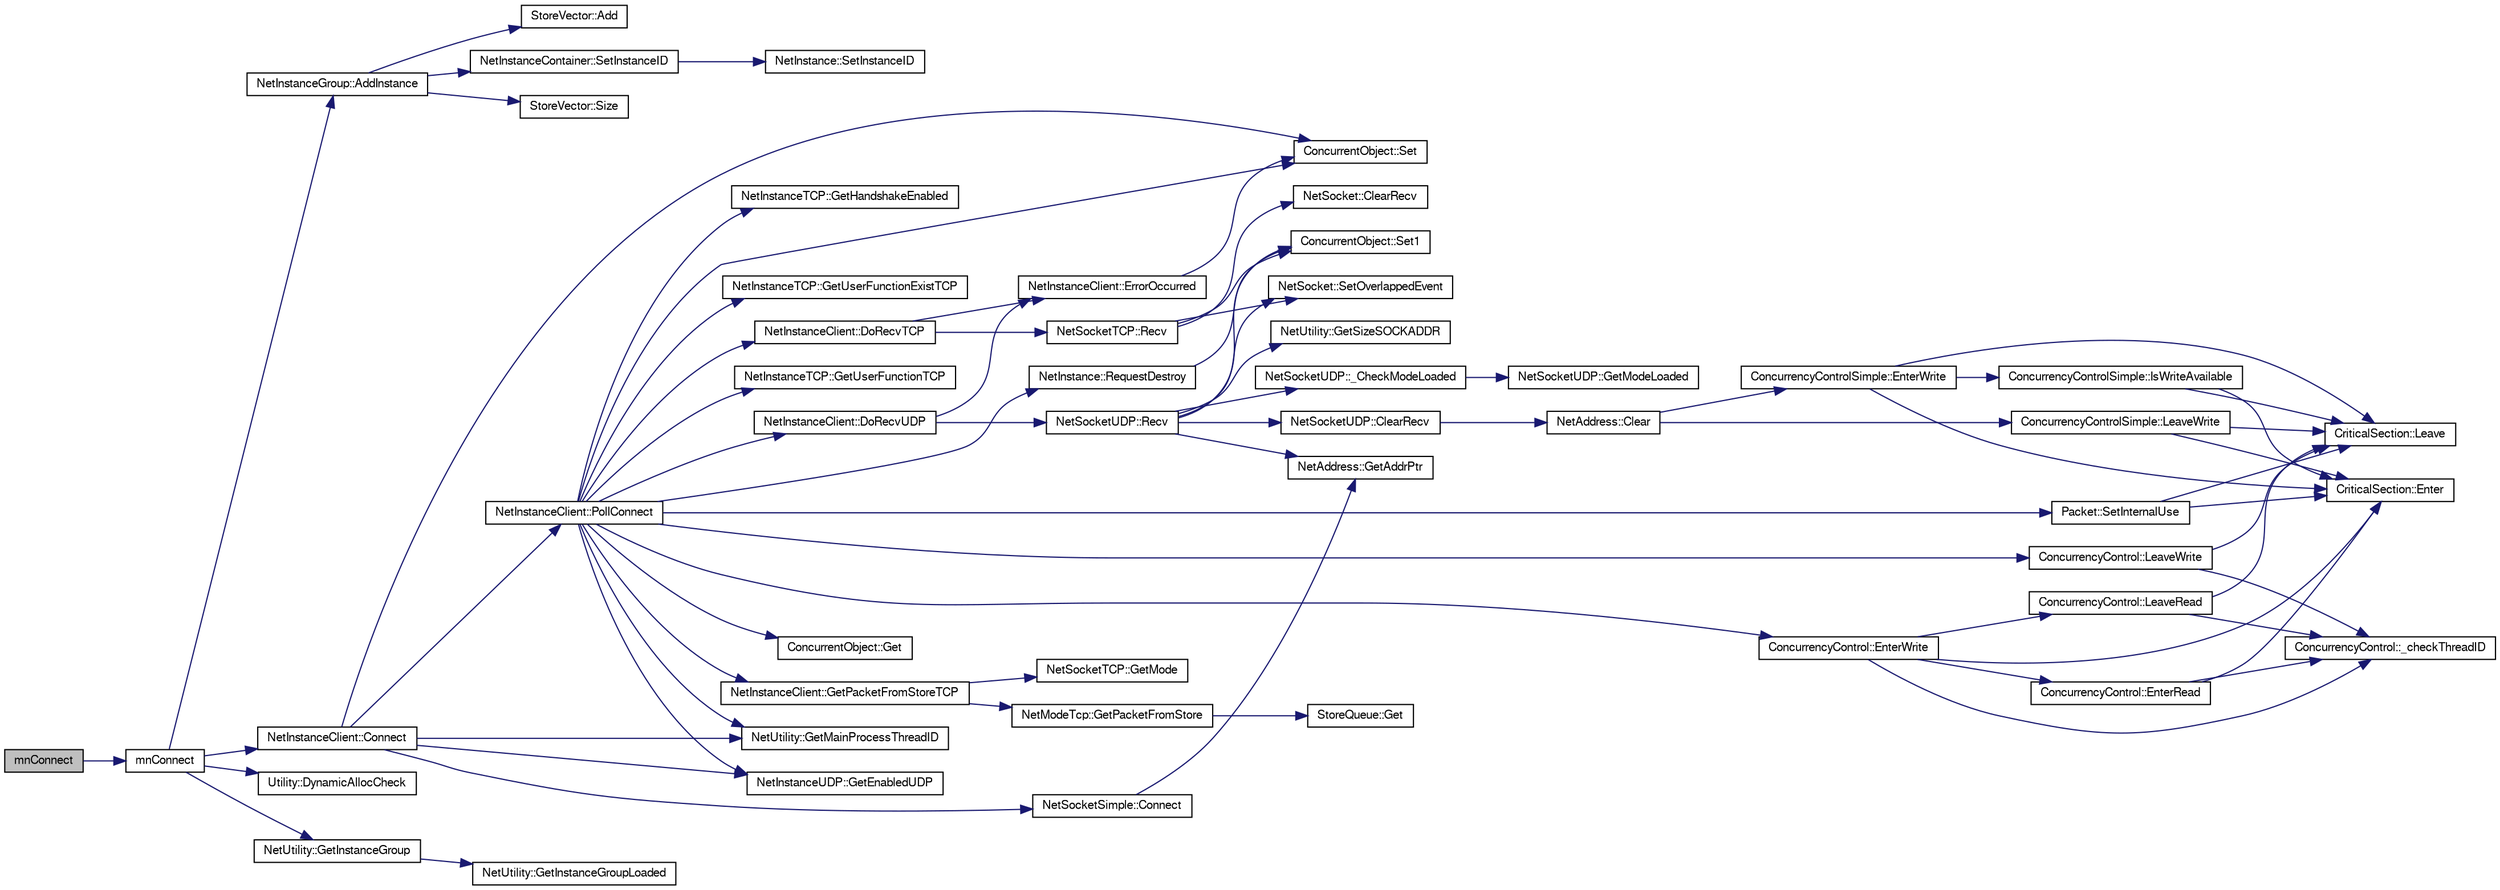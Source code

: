 digraph G
{
  edge [fontname="FreeSans",fontsize="10",labelfontname="FreeSans",labelfontsize="10"];
  node [fontname="FreeSans",fontsize="10",shape=record];
  rankdir=LR;
  Node1 [label="mnConnect",height=0.2,width=0.4,color="black", fillcolor="grey75", style="filled" fontcolor="black"];
  Node1 -> Node2 [color="midnightblue",fontsize="10",style="solid"];
  Node2 [label="mnConnect",height=0.2,width=0.4,color="black", fillcolor="white", style="filled",URL="$group__proc_commands.html#ga6ffd3536c34f39d9cacd3eb06cf41d79"];
  Node2 -> Node3 [color="midnightblue",fontsize="10",style="solid"];
  Node3 [label="NetInstanceGroup::AddInstance",height=0.2,width=0.4,color="black", fillcolor="white", style="filled",URL="$class_net_instance_group.html#ad3e6af3b7f2175988a12cd4b668bcae1"];
  Node3 -> Node4 [color="midnightblue",fontsize="10",style="solid"];
  Node4 [label="StoreVector::Add",height=0.2,width=0.4,color="black", fillcolor="white", style="filled",URL="$class_store_vector.html#a07a7e6134d31a35343ab10d474bb7990"];
  Node3 -> Node5 [color="midnightblue",fontsize="10",style="solid"];
  Node5 [label="NetInstanceContainer::SetInstanceID",height=0.2,width=0.4,color="black", fillcolor="white", style="filled",URL="$class_net_instance_container.html#a6d80165ab3abb1fdbef2d0350b31cb95"];
  Node5 -> Node6 [color="midnightblue",fontsize="10",style="solid"];
  Node6 [label="NetInstance::SetInstanceID",height=0.2,width=0.4,color="black", fillcolor="white", style="filled",URL="$class_net_instance.html#aecf5ccfc0448e938cfb2bb1387725393"];
  Node3 -> Node7 [color="midnightblue",fontsize="10",style="solid"];
  Node7 [label="StoreVector::Size",height=0.2,width=0.4,color="black", fillcolor="white", style="filled",URL="$class_store_vector.html#a161dc8c23affc6290c7dced3f1b77382"];
  Node2 -> Node8 [color="midnightblue",fontsize="10",style="solid"];
  Node8 [label="NetInstanceClient::Connect",height=0.2,width=0.4,color="black", fillcolor="white", style="filled",URL="$class_net_instance_client.html#aa4d84041c68b70e4a32c37d31311ca96"];
  Node8 -> Node9 [color="midnightblue",fontsize="10",style="solid"];
  Node9 [label="NetSocketSimple::Connect",height=0.2,width=0.4,color="black", fillcolor="white", style="filled",URL="$class_net_socket_simple.html#a8b3d61a80b904f12791144ba336cf37b"];
  Node9 -> Node10 [color="midnightblue",fontsize="10",style="solid"];
  Node10 [label="NetAddress::GetAddrPtr",height=0.2,width=0.4,color="black", fillcolor="white", style="filled",URL="$class_net_address.html#a04fbd8740465d5d64ab8bec440b7f0a1"];
  Node8 -> Node11 [color="midnightblue",fontsize="10",style="solid"];
  Node11 [label="NetInstanceUDP::GetEnabledUDP",height=0.2,width=0.4,color="black", fillcolor="white", style="filled",URL="$class_net_instance_u_d_p.html#a0b6d789a0d44bc02a8661dcfc0f62ff6"];
  Node8 -> Node12 [color="midnightblue",fontsize="10",style="solid"];
  Node12 [label="NetUtility::GetMainProcessThreadID",height=0.2,width=0.4,color="black", fillcolor="white", style="filled",URL="$class_net_utility.html#aca0bbea45a7bc232fdb88505f97cc016"];
  Node8 -> Node13 [color="midnightblue",fontsize="10",style="solid"];
  Node13 [label="NetInstanceClient::PollConnect",height=0.2,width=0.4,color="black", fillcolor="white", style="filled",URL="$class_net_instance_client.html#a9f96ef6d39ce2b6a23e3a1f7fa13599f"];
  Node13 -> Node14 [color="midnightblue",fontsize="10",style="solid"];
  Node14 [label="NetInstanceClient::DoRecvTCP",height=0.2,width=0.4,color="black", fillcolor="white", style="filled",URL="$class_net_instance_client.html#aa7a320e67c52833c892d95f858714c16"];
  Node14 -> Node15 [color="midnightblue",fontsize="10",style="solid"];
  Node15 [label="NetInstanceClient::ErrorOccurred",height=0.2,width=0.4,color="black", fillcolor="white", style="filled",URL="$class_net_instance_client.html#af946cb906d2ebec59e4434402e904aa0"];
  Node15 -> Node16 [color="midnightblue",fontsize="10",style="solid"];
  Node16 [label="ConcurrentObject::Set",height=0.2,width=0.4,color="black", fillcolor="white", style="filled",URL="$class_concurrent_object.html#a4f1186583a52ef522d3820b4a755fa82"];
  Node14 -> Node17 [color="midnightblue",fontsize="10",style="solid"];
  Node17 [label="NetSocketTCP::Recv",height=0.2,width=0.4,color="black", fillcolor="white", style="filled",URL="$class_net_socket_t_c_p.html#a11891910910477cf1eba5fffef8bda52"];
  Node17 -> Node18 [color="midnightblue",fontsize="10",style="solid"];
  Node18 [label="NetSocket::ClearRecv",height=0.2,width=0.4,color="black", fillcolor="white", style="filled",URL="$class_net_socket.html#ad085ef45c567752aae4457f7945b46aa"];
  Node17 -> Node19 [color="midnightblue",fontsize="10",style="solid"];
  Node19 [label="ConcurrentObject::Set1",height=0.2,width=0.4,color="black", fillcolor="white", style="filled",URL="$class_concurrent_object.html#a99fa686c1846bf4b6e5e07f7a0abde53"];
  Node17 -> Node20 [color="midnightblue",fontsize="10",style="solid"];
  Node20 [label="NetSocket::SetOverlappedEvent",height=0.2,width=0.4,color="black", fillcolor="white", style="filled",URL="$class_net_socket.html#aa14fc712ec285e4db1a0c84e25d3f135"];
  Node13 -> Node21 [color="midnightblue",fontsize="10",style="solid"];
  Node21 [label="NetInstanceClient::DoRecvUDP",height=0.2,width=0.4,color="black", fillcolor="white", style="filled",URL="$class_net_instance_client.html#abb7f3bdf61b0492b6c3db2bae0104a0f"];
  Node21 -> Node15 [color="midnightblue",fontsize="10",style="solid"];
  Node21 -> Node22 [color="midnightblue",fontsize="10",style="solid"];
  Node22 [label="NetSocketUDP::Recv",height=0.2,width=0.4,color="black", fillcolor="white", style="filled",URL="$class_net_socket_u_d_p.html#a5b7438968a34510997e9db862e00139b"];
  Node22 -> Node23 [color="midnightblue",fontsize="10",style="solid"];
  Node23 [label="NetSocketUDP::_CheckModeLoaded",height=0.2,width=0.4,color="black", fillcolor="white", style="filled",URL="$class_net_socket_u_d_p.html#ae662914a3555b1f44b707f76e7c21c4f"];
  Node23 -> Node24 [color="midnightblue",fontsize="10",style="solid"];
  Node24 [label="NetSocketUDP::GetModeLoaded",height=0.2,width=0.4,color="black", fillcolor="white", style="filled",URL="$class_net_socket_u_d_p.html#a499d202ab574a2b4eee0bb74affb7803"];
  Node22 -> Node25 [color="midnightblue",fontsize="10",style="solid"];
  Node25 [label="NetSocketUDP::ClearRecv",height=0.2,width=0.4,color="black", fillcolor="white", style="filled",URL="$class_net_socket_u_d_p.html#ad6c506ea179efce7d353b9f0735e2706"];
  Node25 -> Node26 [color="midnightblue",fontsize="10",style="solid"];
  Node26 [label="NetAddress::Clear",height=0.2,width=0.4,color="black", fillcolor="white", style="filled",URL="$class_net_address.html#aa40e06b0ef2fdf05016f62857121c3b8"];
  Node26 -> Node27 [color="midnightblue",fontsize="10",style="solid"];
  Node27 [label="ConcurrencyControlSimple::EnterWrite",height=0.2,width=0.4,color="black", fillcolor="white", style="filled",URL="$class_concurrency_control_simple.html#a0ed58a5f089ec4f50b81dc9c14aaa165"];
  Node27 -> Node28 [color="midnightblue",fontsize="10",style="solid"];
  Node28 [label="CriticalSection::Enter",height=0.2,width=0.4,color="black", fillcolor="white", style="filled",URL="$class_critical_section.html#a509be5342b2f07ae06e1af5d9e08b871"];
  Node27 -> Node29 [color="midnightblue",fontsize="10",style="solid"];
  Node29 [label="ConcurrencyControlSimple::IsWriteAvailable",height=0.2,width=0.4,color="black", fillcolor="white", style="filled",URL="$class_concurrency_control_simple.html#a918a8f124fce81471cfc7d65c2ee8332"];
  Node29 -> Node28 [color="midnightblue",fontsize="10",style="solid"];
  Node29 -> Node30 [color="midnightblue",fontsize="10",style="solid"];
  Node30 [label="CriticalSection::Leave",height=0.2,width=0.4,color="black", fillcolor="white", style="filled",URL="$class_critical_section.html#a6fa0931385f066492f31fc98e3fca657"];
  Node27 -> Node30 [color="midnightblue",fontsize="10",style="solid"];
  Node26 -> Node31 [color="midnightblue",fontsize="10",style="solid"];
  Node31 [label="ConcurrencyControlSimple::LeaveWrite",height=0.2,width=0.4,color="black", fillcolor="white", style="filled",URL="$class_concurrency_control_simple.html#afb64468163c99624de72611a1fff4846"];
  Node31 -> Node28 [color="midnightblue",fontsize="10",style="solid"];
  Node31 -> Node30 [color="midnightblue",fontsize="10",style="solid"];
  Node22 -> Node10 [color="midnightblue",fontsize="10",style="solid"];
  Node22 -> Node32 [color="midnightblue",fontsize="10",style="solid"];
  Node32 [label="NetUtility::GetSizeSOCKADDR",height=0.2,width=0.4,color="black", fillcolor="white", style="filled",URL="$class_net_utility.html#a2509391f4fbcce2bfc8c77cb251fa53c"];
  Node22 -> Node19 [color="midnightblue",fontsize="10",style="solid"];
  Node22 -> Node20 [color="midnightblue",fontsize="10",style="solid"];
  Node13 -> Node33 [color="midnightblue",fontsize="10",style="solid"];
  Node33 [label="ConcurrencyControl::EnterWrite",height=0.2,width=0.4,color="black", fillcolor="white", style="filled",URL="$class_concurrency_control.html#a7292dd695ea758303e403768d45b6fec"];
  Node33 -> Node34 [color="midnightblue",fontsize="10",style="solid"];
  Node34 [label="ConcurrencyControl::_checkThreadID",height=0.2,width=0.4,color="black", fillcolor="white", style="filled",URL="$class_concurrency_control.html#ac604c1d64a32144473304d098763e383"];
  Node33 -> Node28 [color="midnightblue",fontsize="10",style="solid"];
  Node33 -> Node35 [color="midnightblue",fontsize="10",style="solid"];
  Node35 [label="ConcurrencyControl::EnterRead",height=0.2,width=0.4,color="black", fillcolor="white", style="filled",URL="$class_concurrency_control.html#abe8b564fe7bc17347992097100ea9221"];
  Node35 -> Node34 [color="midnightblue",fontsize="10",style="solid"];
  Node35 -> Node28 [color="midnightblue",fontsize="10",style="solid"];
  Node33 -> Node36 [color="midnightblue",fontsize="10",style="solid"];
  Node36 [label="ConcurrencyControl::LeaveRead",height=0.2,width=0.4,color="black", fillcolor="white", style="filled",URL="$class_concurrency_control.html#ab4c521c9021970df157fd9d8dd6b3964"];
  Node36 -> Node34 [color="midnightblue",fontsize="10",style="solid"];
  Node36 -> Node30 [color="midnightblue",fontsize="10",style="solid"];
  Node13 -> Node37 [color="midnightblue",fontsize="10",style="solid"];
  Node37 [label="ConcurrentObject::Get",height=0.2,width=0.4,color="black", fillcolor="white", style="filled",URL="$class_concurrent_object.html#aaa6cd44b2a02973a3ca44136299a1c93"];
  Node13 -> Node11 [color="midnightblue",fontsize="10",style="solid"];
  Node13 -> Node38 [color="midnightblue",fontsize="10",style="solid"];
  Node38 [label="NetInstanceTCP::GetHandshakeEnabled",height=0.2,width=0.4,color="black", fillcolor="white", style="filled",URL="$class_net_instance_t_c_p.html#a06e02561dd730668c3cea8b88e726bf4"];
  Node13 -> Node12 [color="midnightblue",fontsize="10",style="solid"];
  Node13 -> Node39 [color="midnightblue",fontsize="10",style="solid"];
  Node39 [label="NetInstanceClient::GetPacketFromStoreTCP",height=0.2,width=0.4,color="black", fillcolor="white", style="filled",URL="$class_net_instance_client.html#a5be6308453da8ba82d86578ef90ce179"];
  Node39 -> Node40 [color="midnightblue",fontsize="10",style="solid"];
  Node40 [label="NetSocketTCP::GetMode",height=0.2,width=0.4,color="black", fillcolor="white", style="filled",URL="$class_net_socket_t_c_p.html#ad528efe4a16f0a110f488820d7abbc89"];
  Node39 -> Node41 [color="midnightblue",fontsize="10",style="solid"];
  Node41 [label="NetModeTcp::GetPacketFromStore",height=0.2,width=0.4,color="black", fillcolor="white", style="filled",URL="$class_net_mode_tcp.html#a95def59dc4e6fcd193e1c8b50e3a9962"];
  Node41 -> Node42 [color="midnightblue",fontsize="10",style="solid"];
  Node42 [label="StoreQueue::Get",height=0.2,width=0.4,color="black", fillcolor="white", style="filled",URL="$class_store_queue.html#a21d6d227bf4303022384a9ef5ab54c61"];
  Node13 -> Node43 [color="midnightblue",fontsize="10",style="solid"];
  Node43 [label="NetInstanceTCP::GetUserFunctionExistTCP",height=0.2,width=0.4,color="black", fillcolor="white", style="filled",URL="$class_net_instance_t_c_p.html#a45faa0bf6dc30a7c0c1752446ae3f18f"];
  Node13 -> Node44 [color="midnightblue",fontsize="10",style="solid"];
  Node44 [label="NetInstanceTCP::GetUserFunctionTCP",height=0.2,width=0.4,color="black", fillcolor="white", style="filled",URL="$class_net_instance_t_c_p.html#a5c31ac916ca500d248e6371c71312564"];
  Node13 -> Node45 [color="midnightblue",fontsize="10",style="solid"];
  Node45 [label="ConcurrencyControl::LeaveWrite",height=0.2,width=0.4,color="black", fillcolor="white", style="filled",URL="$class_concurrency_control.html#affb976695235b638f7dd3b5ed87fadda"];
  Node45 -> Node34 [color="midnightblue",fontsize="10",style="solid"];
  Node45 -> Node30 [color="midnightblue",fontsize="10",style="solid"];
  Node13 -> Node46 [color="midnightblue",fontsize="10",style="solid"];
  Node46 [label="NetInstance::RequestDestroy",height=0.2,width=0.4,color="black", fillcolor="white", style="filled",URL="$class_net_instance.html#a68147db634644849af174937e6706ded"];
  Node46 -> Node19 [color="midnightblue",fontsize="10",style="solid"];
  Node13 -> Node16 [color="midnightblue",fontsize="10",style="solid"];
  Node13 -> Node47 [color="midnightblue",fontsize="10",style="solid"];
  Node47 [label="Packet::SetInternalUse",height=0.2,width=0.4,color="black", fillcolor="white", style="filled",URL="$class_packet.html#a258f0d6f32b7380ee1b70e93a740792f"];
  Node47 -> Node28 [color="midnightblue",fontsize="10",style="solid"];
  Node47 -> Node30 [color="midnightblue",fontsize="10",style="solid"];
  Node8 -> Node16 [color="midnightblue",fontsize="10",style="solid"];
  Node2 -> Node48 [color="midnightblue",fontsize="10",style="solid"];
  Node48 [label="Utility::DynamicAllocCheck",height=0.2,width=0.4,color="black", fillcolor="white", style="filled",URL="$class_utility.html#ae9b88a37dc2e95519c938e673dd3de2c"];
  Node2 -> Node49 [color="midnightblue",fontsize="10",style="solid"];
  Node49 [label="NetUtility::GetInstanceGroup",height=0.2,width=0.4,color="black", fillcolor="white", style="filled",URL="$class_net_utility.html#ae66ffeb5d6e0092c8bedc44f73392200"];
  Node49 -> Node50 [color="midnightblue",fontsize="10",style="solid"];
  Node50 [label="NetUtility::GetInstanceGroupLoaded",height=0.2,width=0.4,color="black", fillcolor="white", style="filled",URL="$class_net_utility.html#a32aef288e7a5b6d3bb0eb2fb52593d7d"];
}

